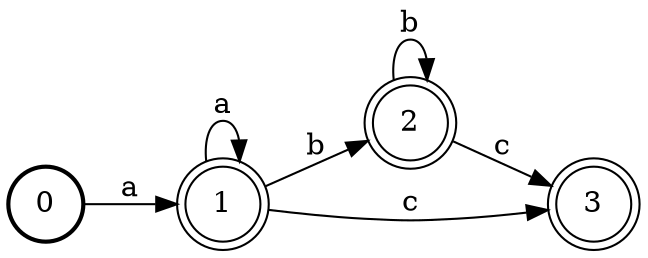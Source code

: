 digraph finite_state_machine {
	node [shape = doublecircle]; 1; 2; 3;
	node [shape = circle];
	rankdir=LR;
	0 [style = bold];
	0 -> 1  [label = "a"];
	1 -> 1  [label = "a"];
	1 -> 2  [label = "b"];
	1 -> 3  [label = "c"];
	2 -> 2  [label = "b"];
	2 -> 3  [label = "c"];
}